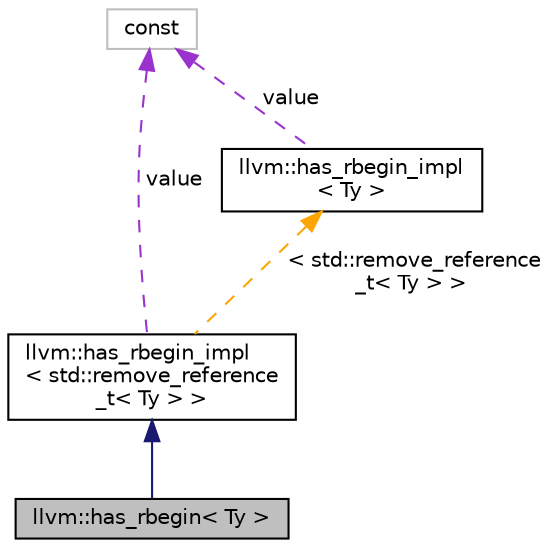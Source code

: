 digraph "llvm::has_rbegin&lt; Ty &gt;"
{
 // LATEX_PDF_SIZE
  bgcolor="transparent";
  edge [fontname="Helvetica",fontsize="10",labelfontname="Helvetica",labelfontsize="10"];
  node [fontname="Helvetica",fontsize="10",shape=record];
  Node1 [label="llvm::has_rbegin\< Ty \>",height=0.2,width=0.4,color="black", fillcolor="grey75", style="filled", fontcolor="black",tooltip="Metafunction to determine if T& or T has a member called rbegin()."];
  Node2 -> Node1 [dir="back",color="midnightblue",fontsize="10",style="solid",fontname="Helvetica"];
  Node2 [label="llvm::has_rbegin_impl\l\< std::remove_reference\l_t\< Ty \> \>",height=0.2,width=0.4,color="black",URL="$classllvm_1_1has__rbegin__impl.html",tooltip=" "];
  Node3 -> Node2 [dir="back",color="darkorchid3",fontsize="10",style="dashed",label=" value" ,fontname="Helvetica"];
  Node3 [label="const",height=0.2,width=0.4,color="grey75",tooltip=" "];
  Node4 -> Node2 [dir="back",color="orange",fontsize="10",style="dashed",label=" \< std::remove_reference\l_t\< Ty \> \>" ,fontname="Helvetica"];
  Node4 [label="llvm::has_rbegin_impl\l\< Ty \>",height=0.2,width=0.4,color="black",URL="$classllvm_1_1has__rbegin__impl.html",tooltip="Helper to determine if type T has a member called rbegin()."];
  Node3 -> Node4 [dir="back",color="darkorchid3",fontsize="10",style="dashed",label=" value" ,fontname="Helvetica"];
}
